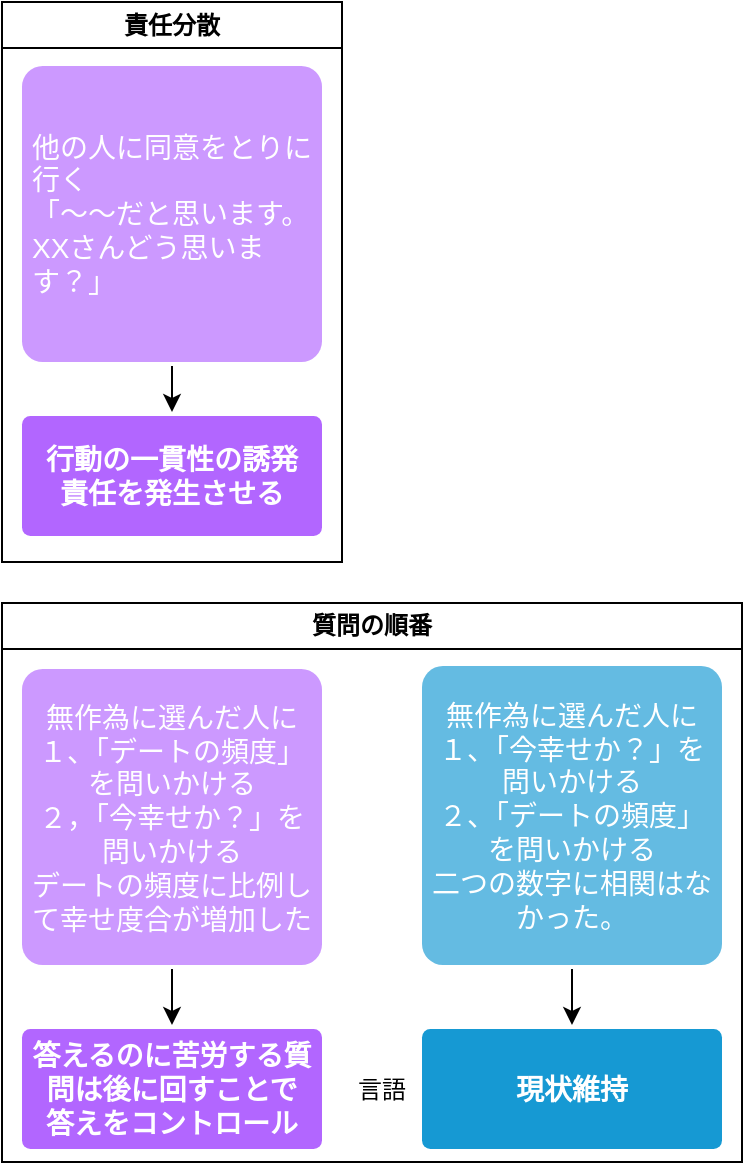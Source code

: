 <mxfile>
    <diagram id="CtMLkMXJt5gVe9pk1gDp" name="ページ1">
        <mxGraphModel dx="902" dy="549" grid="1" gridSize="10" guides="1" tooltips="1" connect="1" arrows="1" fold="1" page="1" pageScale="1" pageWidth="827" pageHeight="1169" math="0" shadow="0">
            <root>
                <mxCell id="0"/>
                <mxCell id="1" parent="0"/>
                <mxCell id="2" value="責任分散" style="swimlane;whiteSpace=wrap;html=1;" parent="1" vertex="1">
                    <mxGeometry x="40" y="40" width="170" height="280" as="geometry"/>
                </mxCell>
                <mxCell id="3" value="行動の一貫性の誘発&lt;br&gt;責任を発生させる" style="rounded=1;whiteSpace=wrap;html=1;shadow=0;labelBackgroundColor=none;strokeColor=none;strokeWidth=3;fillColor=#B266FF;fontFamily=Helvetica;fontSize=14;fontColor=#FFFFFF;align=center;spacing=5;fontStyle=1;arcSize=7;perimeterSpacing=2;" parent="2" vertex="1">
                    <mxGeometry x="10" y="207" width="150" height="60" as="geometry"/>
                </mxCell>
                <mxCell id="4" style="edgeStyle=orthogonalEdgeStyle;rounded=0;orthogonalLoop=1;jettySize=auto;html=1;entryX=0.5;entryY=0;entryDx=0;entryDy=0;" parent="2" source="5" target="3" edge="1">
                    <mxGeometry relative="1" as="geometry"/>
                </mxCell>
                <mxCell id="5" value="他の人に同意をとりに行く&lt;br&gt;「〜〜だと思います。&lt;br&gt;XXさんどう思います？」" style="rounded=1;whiteSpace=wrap;html=1;shadow=0;labelBackgroundColor=none;strokeColor=none;strokeWidth=3;fillColor=#CC99FF;fontFamily=Helvetica;fontSize=14;fontColor=#FFFFFF;align=left;spacing=5;arcSize=7;perimeterSpacing=2;" parent="2" vertex="1">
                    <mxGeometry x="10" y="32" width="150" height="148" as="geometry"/>
                </mxCell>
                <mxCell id="6" value="質問の順番" style="swimlane;whiteSpace=wrap;html=1;startSize=23;" vertex="1" parent="1">
                    <mxGeometry x="40" y="340.5" width="370" height="279.5" as="geometry"/>
                </mxCell>
                <mxCell id="7" value="現状維持" style="rounded=1;whiteSpace=wrap;html=1;shadow=0;labelBackgroundColor=none;strokeColor=none;strokeWidth=3;fillColor=#1699d3;fontFamily=Helvetica;fontSize=14;fontColor=#FFFFFF;align=center;spacing=5;fontStyle=1;arcSize=7;perimeterSpacing=2;" vertex="1" parent="6">
                    <mxGeometry x="210" y="213" width="150" height="60" as="geometry"/>
                </mxCell>
                <mxCell id="8" style="edgeStyle=orthogonalEdgeStyle;rounded=0;orthogonalLoop=1;jettySize=auto;html=1;entryX=0.5;entryY=0;entryDx=0;entryDy=0;" edge="1" parent="6" source="9" target="7">
                    <mxGeometry relative="1" as="geometry"/>
                </mxCell>
                <mxCell id="9" value="無作為に選んだ人に&lt;br style=&quot;border-color: var(--border-color);&quot;&gt;１、「今幸せか？」を問いかける&lt;br style=&quot;border-color: var(--border-color);&quot;&gt;２、「デートの頻度」を問いかける&lt;br style=&quot;border-color: var(--border-color);&quot;&gt;二つの数字に相関はなかった。" style="rounded=1;whiteSpace=wrap;html=1;shadow=0;labelBackgroundColor=none;strokeColor=none;strokeWidth=3;fillColor=#64bbe2;fontFamily=Helvetica;fontSize=14;fontColor=#FFFFFF;align=center;spacing=5;arcSize=7;perimeterSpacing=2;" vertex="1" parent="6">
                    <mxGeometry x="210" y="31.5" width="150" height="149.5" as="geometry"/>
                </mxCell>
                <mxCell id="10" value="言語" style="text;html=1;strokeColor=none;fillColor=none;align=center;verticalAlign=middle;whiteSpace=wrap;rounded=0;" vertex="1" parent="6">
                    <mxGeometry x="160" y="228" width="60" height="30" as="geometry"/>
                </mxCell>
                <mxCell id="11" value="答えるのに苦労する質問は後に回すことで&lt;br style=&quot;border-color: var(--border-color);&quot;&gt;答えをコントロール" style="rounded=1;whiteSpace=wrap;html=1;shadow=0;labelBackgroundColor=none;strokeColor=none;strokeWidth=3;fillColor=#B266FF;fontFamily=Helvetica;fontSize=14;fontColor=#FFFFFF;align=center;spacing=5;fontStyle=1;arcSize=7;perimeterSpacing=2;" vertex="1" parent="6">
                    <mxGeometry x="10" y="213" width="150" height="60" as="geometry"/>
                </mxCell>
                <mxCell id="12" style="edgeStyle=orthogonalEdgeStyle;rounded=0;orthogonalLoop=1;jettySize=auto;html=1;" edge="1" parent="6" source="13" target="11">
                    <mxGeometry relative="1" as="geometry"/>
                </mxCell>
                <mxCell id="13" value="無作為に選んだ人に&lt;br style=&quot;border-color: var(--border-color);&quot;&gt;１、「デートの頻度」を問いかける&lt;br style=&quot;border-color: var(--border-color);&quot;&gt;２，「今幸せか？」を問いかける&lt;br style=&quot;border-color: var(--border-color);&quot;&gt;デートの頻度に比例して幸せ度合が増加した" style="rounded=1;whiteSpace=wrap;html=1;shadow=0;labelBackgroundColor=none;strokeColor=none;strokeWidth=3;fillColor=#CC99FF;fontFamily=Helvetica;fontSize=14;fontColor=#FFFFFF;align=center;spacing=5;arcSize=7;perimeterSpacing=2;" vertex="1" parent="6">
                    <mxGeometry x="10" y="33" width="150" height="148" as="geometry"/>
                </mxCell>
            </root>
        </mxGraphModel>
    </diagram>
</mxfile>